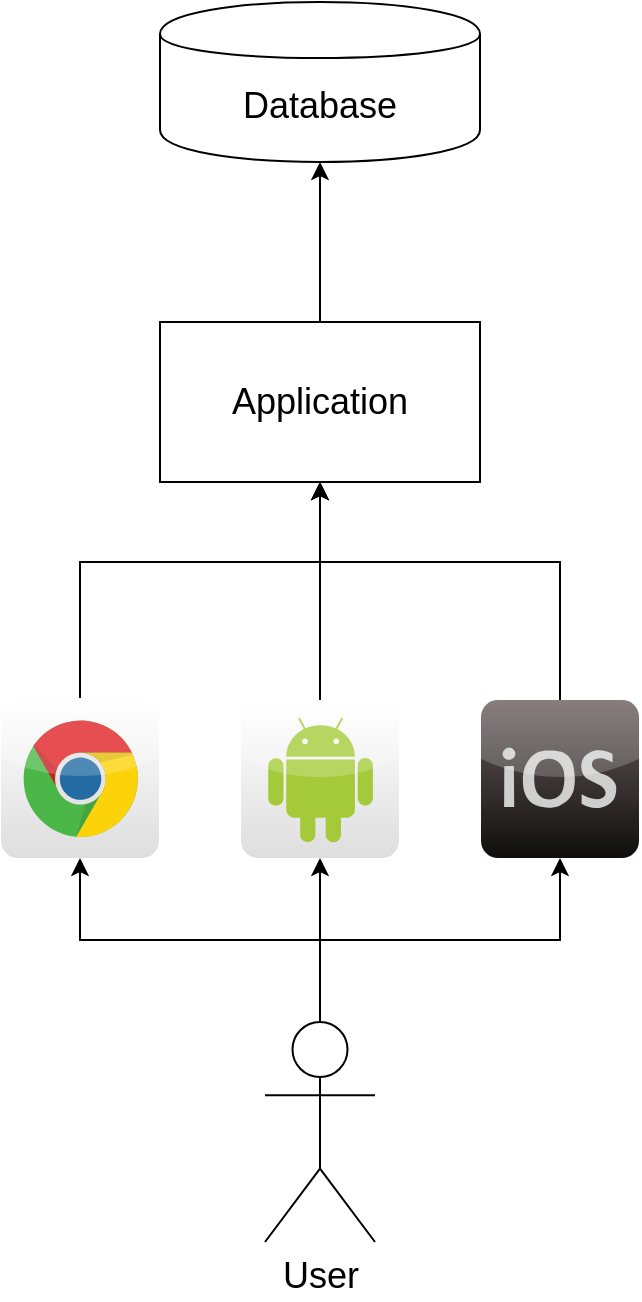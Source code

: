 <mxfile version="11.2.5" type="device" pages="9"><diagram id="pAcc-J_TA4uDSJXk_j1q" name="app"><mxGraphModel dx="1106" dy="1005" grid="1" gridSize="10" guides="1" tooltips="1" connect="1" arrows="1" fold="1" page="1" pageScale="1" pageWidth="1169" pageHeight="827" math="0" shadow="0"><root><mxCell id="0"/><mxCell id="1" parent="0"/><mxCell id="6Vt38R5q-n_OxmWxgtgB-8" style="edgeStyle=orthogonalEdgeStyle;rounded=0;orthogonalLoop=1;jettySize=auto;html=1;exitX=0.5;exitY=0;exitDx=0;exitDy=0;entryX=0.5;entryY=1;entryDx=0;entryDy=0;fontSize=18;" parent="1" source="6Vt38R5q-n_OxmWxgtgB-2" target="6Vt38R5q-n_OxmWxgtgB-6" edge="1"><mxGeometry relative="1" as="geometry"/></mxCell><mxCell id="6Vt38R5q-n_OxmWxgtgB-2" value="Application" style="rounded=0;whiteSpace=wrap;html=1;fontSize=18;" parent="1" vertex="1"><mxGeometry x="400" y="280" width="160" height="80" as="geometry"/></mxCell><mxCell id="6Vt38R5q-n_OxmWxgtgB-6" value="Database" style="shape=cylinder;whiteSpace=wrap;html=1;boundedLbl=1;backgroundOutline=1;fontSize=18;" parent="1" vertex="1"><mxGeometry x="400" y="120" width="160" height="80" as="geometry"/></mxCell><mxCell id="6Vt38R5q-n_OxmWxgtgB-16" style="edgeStyle=orthogonalEdgeStyle;rounded=0;orthogonalLoop=1;jettySize=auto;html=1;exitX=0.5;exitY=0;exitDx=0;exitDy=0;exitPerimeter=0;fontSize=18;" parent="1" source="6Vt38R5q-n_OxmWxgtgB-9" target="6Vt38R5q-n_OxmWxgtgB-11" edge="1"><mxGeometry relative="1" as="geometry"><Array as="points"><mxPoint x="480" y="589"/><mxPoint x="360" y="589"/></Array></mxGeometry></mxCell><mxCell id="6Vt38R5q-n_OxmWxgtgB-17" style="edgeStyle=orthogonalEdgeStyle;rounded=0;orthogonalLoop=1;jettySize=auto;html=1;exitX=0.5;exitY=0;exitDx=0;exitDy=0;exitPerimeter=0;fontSize=18;" parent="1" source="6Vt38R5q-n_OxmWxgtgB-9" target="6Vt38R5q-n_OxmWxgtgB-12" edge="1"><mxGeometry relative="1" as="geometry"/></mxCell><mxCell id="6Vt38R5q-n_OxmWxgtgB-18" style="edgeStyle=orthogonalEdgeStyle;rounded=0;orthogonalLoop=1;jettySize=auto;html=1;exitX=0.5;exitY=0;exitDx=0;exitDy=0;exitPerimeter=0;fontSize=18;" parent="1" source="6Vt38R5q-n_OxmWxgtgB-9" target="6Vt38R5q-n_OxmWxgtgB-13" edge="1"><mxGeometry relative="1" as="geometry"/></mxCell><mxCell id="6Vt38R5q-n_OxmWxgtgB-9" value="User" style="shape=umlActor;verticalLabelPosition=bottom;labelBackgroundColor=#ffffff;verticalAlign=top;html=1;outlineConnect=0;fontSize=18;" parent="1" vertex="1"><mxGeometry x="452.5" y="630" width="55" height="110" as="geometry"/></mxCell><mxCell id="6Vt38R5q-n_OxmWxgtgB-19" style="edgeStyle=orthogonalEdgeStyle;rounded=0;orthogonalLoop=1;jettySize=auto;html=1;entryX=0.5;entryY=1;entryDx=0;entryDy=0;fontSize=18;" parent="1" source="6Vt38R5q-n_OxmWxgtgB-11" target="6Vt38R5q-n_OxmWxgtgB-2" edge="1"><mxGeometry relative="1" as="geometry"><Array as="points"><mxPoint x="360" y="400"/><mxPoint x="480" y="400"/></Array></mxGeometry></mxCell><mxCell id="6Vt38R5q-n_OxmWxgtgB-11" value="" style="dashed=0;outlineConnect=0;html=1;align=center;labelPosition=center;verticalLabelPosition=bottom;verticalAlign=top;shape=mxgraph.webicons.chrome;fillColor=#FFFFFF;gradientColor=#DFDEDE;fontSize=18;" parent="1" vertex="1"><mxGeometry x="320.5" y="468" width="79" height="80" as="geometry"/></mxCell><mxCell id="6Vt38R5q-n_OxmWxgtgB-20" style="edgeStyle=orthogonalEdgeStyle;rounded=0;orthogonalLoop=1;jettySize=auto;html=1;fontSize=18;" parent="1" source="6Vt38R5q-n_OxmWxgtgB-12" edge="1"><mxGeometry relative="1" as="geometry"><mxPoint x="480" y="360" as="targetPoint"/></mxGeometry></mxCell><mxCell id="6Vt38R5q-n_OxmWxgtgB-12" value="" style="dashed=0;outlineConnect=0;html=1;align=center;labelPosition=center;verticalLabelPosition=bottom;verticalAlign=top;shape=mxgraph.webicons.android;fillColor=#FFFFFF;gradientColor=#DFDEDE;fontSize=18;" parent="1" vertex="1"><mxGeometry x="440.5" y="469" width="79" height="79" as="geometry"/></mxCell><mxCell id="6Vt38R5q-n_OxmWxgtgB-21" style="edgeStyle=orthogonalEdgeStyle;rounded=0;orthogonalLoop=1;jettySize=auto;html=1;entryX=0.5;entryY=1;entryDx=0;entryDy=0;fontSize=18;" parent="1" source="6Vt38R5q-n_OxmWxgtgB-13" target="6Vt38R5q-n_OxmWxgtgB-2" edge="1"><mxGeometry relative="1" as="geometry"><Array as="points"><mxPoint x="600" y="400"/><mxPoint x="480" y="400"/></Array></mxGeometry></mxCell><mxCell id="6Vt38R5q-n_OxmWxgtgB-13" value="" style="dashed=0;outlineConnect=0;html=1;align=center;labelPosition=center;verticalLabelPosition=bottom;verticalAlign=top;shape=mxgraph.webicons.ios;fillColor=#695D5D;gradientColor=#100E0E;fontSize=18;" parent="1" vertex="1"><mxGeometry x="560.5" y="469" width="79" height="79" as="geometry"/></mxCell></root></mxGraphModel></diagram><diagram id="CzXGuCSNGNh8cm6dePxJ" name="overview"><mxGraphModel dx="1106" dy="1005" grid="1" gridSize="10" guides="1" tooltips="1" connect="1" arrows="1" fold="1" page="1" pageScale="1" pageWidth="1169" pageHeight="827" math="0" shadow="0"><root><mxCell id="AoUCCQnvCy-fMG8_ZwkL-0"/><mxCell id="AoUCCQnvCy-fMG8_ZwkL-1" parent="AoUCCQnvCy-fMG8_ZwkL-0"/><mxCell id="AoUCCQnvCy-fMG8_ZwkL-2" value="State&lt;div style=&quot;text-align: right; font-size: 80px;&quot;&gt;&lt;/div&gt;" style="ellipse;whiteSpace=wrap;html=1;aspect=fixed;fontSize=80;align=center;fillColor=#f8cecc;strokeColor=#b85450;" parent="AoUCCQnvCy-fMG8_ZwkL-1" vertex="1"><mxGeometry x="50" y="200" width="380" height="380" as="geometry"/></mxCell><mxCell id="AoUCCQnvCy-fMG8_ZwkL-3" value="View&lt;div style=&quot;text-align: right; font-size: 80px;&quot;&gt;&lt;/div&gt;" style="ellipse;whiteSpace=wrap;html=1;aspect=fixed;fontSize=80;align=center;fillColor=#d5e8d4;strokeColor=#82b366;" parent="AoUCCQnvCy-fMG8_ZwkL-1" vertex="1"><mxGeometry x="640" y="200" width="380" height="380" as="geometry"/></mxCell><mxCell id="AoUCCQnvCy-fMG8_ZwkL-6" value="" style="group" parent="AoUCCQnvCy-fMG8_ZwkL-1" vertex="1" connectable="0"><mxGeometry x="440" y="451.5" width="190" height="28.5" as="geometry"/></mxCell><mxCell id="AoUCCQnvCy-fMG8_ZwkL-4" value="" style="shape=flexArrow;endArrow=classic;html=1;fontSize=18;fillColor=#f8cecc;strokeColor=#b85450;" parent="AoUCCQnvCy-fMG8_ZwkL-6" edge="1"><mxGeometry width="50" height="50" relative="1" as="geometry"><mxPoint as="sourcePoint"/><mxPoint x="190" as="targetPoint"/></mxGeometry></mxCell><mxCell id="AoUCCQnvCy-fMG8_ZwkL-5" value="Presentation" style="text;html=1;resizable=0;points=[];autosize=1;align=left;verticalAlign=top;spacingTop=-4;fontSize=18;" parent="AoUCCQnvCy-fMG8_ZwkL-6" vertex="1"><mxGeometry x="35" y="8.5" width="120" height="20" as="geometry"/></mxCell><mxCell id="AoUCCQnvCy-fMG8_ZwkL-7" value="" style="group" parent="AoUCCQnvCy-fMG8_ZwkL-1" vertex="1" connectable="0"><mxGeometry x="440" y="330" width="190" height="28.5" as="geometry"/></mxCell><mxCell id="AoUCCQnvCy-fMG8_ZwkL-8" value="" style="shape=flexArrow;endArrow=classic;html=1;fontSize=18;fillColor=#d5e8d4;strokeColor=#82b366;" parent="AoUCCQnvCy-fMG8_ZwkL-7" edge="1"><mxGeometry width="50" height="50" relative="1" as="geometry"><mxPoint x="190" as="sourcePoint"/><mxPoint as="targetPoint"/></mxGeometry></mxCell><mxCell id="AoUCCQnvCy-fMG8_ZwkL-9" value="Business Logic" style="text;html=1;resizable=0;points=[];autosize=1;align=left;verticalAlign=top;spacingTop=-4;fontSize=18;" parent="AoUCCQnvCy-fMG8_ZwkL-7" vertex="1"><mxGeometry x="35" y="8.5" width="140" height="20" as="geometry"/></mxCell></root></mxGraphModel></diagram><diagram name="overview-old" id="zgEDoPtQAo4cOIUaOczi"><mxGraphModel dx="1106" dy="1005" grid="1" gridSize="10" guides="1" tooltips="1" connect="1" arrows="1" fold="1" page="1" pageScale="1" pageWidth="1169" pageHeight="827" math="0" shadow="0"><root><mxCell id="8rB_rU59UPWgfpKyTT37-0"/><mxCell id="8rB_rU59UPWgfpKyTT37-1" parent="8rB_rU59UPWgfpKyTT37-0"/><mxCell id="8rB_rU59UPWgfpKyTT37-2" value="State&lt;div style=&quot;text-align: right; font-size: 80px;&quot;&gt;&lt;/div&gt;" style="ellipse;whiteSpace=wrap;html=1;aspect=fixed;fontSize=80;align=center;fillColor=#f8cecc;strokeColor=#b85450;" parent="8rB_rU59UPWgfpKyTT37-1" vertex="1"><mxGeometry x="109" y="198.5" width="380" height="380" as="geometry"/></mxCell><mxCell id="8rB_rU59UPWgfpKyTT37-3" value="View&lt;div style=&quot;text-align: right; font-size: 80px;&quot;&gt;&lt;/div&gt;" style="ellipse;whiteSpace=wrap;html=1;aspect=fixed;fontSize=80;align=center;fillColor=#d5e8d4;strokeColor=#82b366;" parent="8rB_rU59UPWgfpKyTT37-1" vertex="1"><mxGeometry x="699" y="198.5" width="380" height="380" as="geometry"/></mxCell><mxCell id="8rB_rU59UPWgfpKyTT37-4" value="" style="group" parent="8rB_rU59UPWgfpKyTT37-1" vertex="1" connectable="0"><mxGeometry x="499" y="454.5" width="190" height="28.5" as="geometry"/></mxCell><mxCell id="8rB_rU59UPWgfpKyTT37-5" value="" style="shape=flexArrow;endArrow=classic;html=1;fontSize=18;fillColor=#f8cecc;strokeColor=#b85450;" parent="8rB_rU59UPWgfpKyTT37-4" edge="1"><mxGeometry width="50" height="50" relative="1" as="geometry"><mxPoint as="sourcePoint"/><mxPoint x="190" as="targetPoint"/></mxGeometry></mxCell><mxCell id="8rB_rU59UPWgfpKyTT37-6" value="Presentation" style="text;html=1;resizable=0;points=[];autosize=1;align=left;verticalAlign=top;spacingTop=-4;fontSize=18;" parent="8rB_rU59UPWgfpKyTT37-4" vertex="1"><mxGeometry x="35" y="8.5" width="120" height="20" as="geometry"/></mxCell><mxCell id="8rB_rU59UPWgfpKyTT37-7" value="" style="group" parent="8rB_rU59UPWgfpKyTT37-1" vertex="1" connectable="0"><mxGeometry x="499" y="327" width="190" height="28.5" as="geometry"/></mxCell><mxCell id="8rB_rU59UPWgfpKyTT37-8" value="" style="shape=flexArrow;endArrow=classic;html=1;fontSize=18;fillColor=#d5e8d4;strokeColor=#82b366;" parent="8rB_rU59UPWgfpKyTT37-7" edge="1"><mxGeometry width="50" height="50" relative="1" as="geometry"><mxPoint x="190" as="sourcePoint"/><mxPoint as="targetPoint"/></mxGeometry></mxCell><mxCell id="8rB_rU59UPWgfpKyTT37-9" value="Business Logic" style="text;html=1;resizable=0;points=[];autosize=1;align=left;verticalAlign=top;spacingTop=-4;fontSize=18;" parent="8rB_rU59UPWgfpKyTT37-7" vertex="1"><mxGeometry x="35" y="8.5" width="140" height="20" as="geometry"/></mxCell><mxCell id="8rB_rU59UPWgfpKyTT37-10" value="MongoDB" style="ellipse;whiteSpace=wrap;html=1;aspect=fixed;fontSize=18;align=center;fillColor=#fad7ac;strokeColor=#b46504;" parent="8rB_rU59UPWgfpKyTT37-1" vertex="1"><mxGeometry x="180" y="233" width="100" height="100" as="geometry"/></mxCell><mxCell id="8rB_rU59UPWgfpKyTT37-11" value="Redis" style="ellipse;whiteSpace=wrap;html=1;aspect=fixed;fontSize=18;align=center;fillColor=#fad7ac;strokeColor=#b46504;" parent="8rB_rU59UPWgfpKyTT37-1" vertex="1"><mxGeometry x="320" y="233" width="100" height="100" as="geometry"/></mxCell><mxCell id="8rB_rU59UPWgfpKyTT37-12" value="MySQL" style="ellipse;whiteSpace=wrap;html=1;aspect=fixed;fontSize=18;align=center;fillColor=#fad7ac;strokeColor=#b46504;" parent="8rB_rU59UPWgfpKyTT37-1" vertex="1"><mxGeometry x="179" y="441" width="100" height="100" as="geometry"/></mxCell><mxCell id="8rB_rU59UPWgfpKyTT37-13" value="SQLite" style="ellipse;whiteSpace=wrap;html=1;aspect=fixed;fontSize=18;align=center;fillColor=#fad7ac;strokeColor=#b46504;" parent="8rB_rU59UPWgfpKyTT37-1" vertex="1"><mxGeometry x="319" y="443.5" width="100" height="100" as="geometry"/></mxCell><mxCell id="8rB_rU59UPWgfpKyTT37-14" value="WebAPP" style="ellipse;whiteSpace=wrap;html=1;aspect=fixed;fontSize=18;align=center;fillColor=#b0e3e6;strokeColor=#0e8088;" parent="8rB_rU59UPWgfpKyTT37-1" vertex="1"><mxGeometry x="770" y="233" width="100" height="100" as="geometry"/></mxCell><mxCell id="8rB_rU59UPWgfpKyTT37-15" value="Native App" style="ellipse;whiteSpace=wrap;html=1;aspect=fixed;fontSize=18;align=center;fillColor=#b0e3e6;strokeColor=#0e8088;" parent="8rB_rU59UPWgfpKyTT37-1" vertex="1"><mxGeometry x="909" y="233" width="100" height="100" as="geometry"/></mxCell><mxCell id="8rB_rU59UPWgfpKyTT37-16" value="Desktop" style="ellipse;whiteSpace=wrap;html=1;aspect=fixed;fontSize=18;align=center;fillColor=#b0e3e6;strokeColor=#0e8088;" parent="8rB_rU59UPWgfpKyTT37-1" vertex="1"><mxGeometry x="770" y="443.5" width="100" height="100" as="geometry"/></mxCell><mxCell id="8rB_rU59UPWgfpKyTT37-17" value="Hybrid" style="ellipse;whiteSpace=wrap;html=1;aspect=fixed;fontSize=18;align=center;fillColor=#b0e3e6;strokeColor=#0e8088;" parent="8rB_rU59UPWgfpKyTT37-1" vertex="1"><mxGeometry x="909" y="441" width="100" height="100" as="geometry"/></mxCell><mxCell id="1wFv2ElLhksmjLRdhKwI-0" value="Appliaction Framework" style="text;html=1;resizable=0;points=[];autosize=1;align=left;verticalAlign=top;spacingTop=-4;fontSize=18;fontColor=#000000;" parent="8rB_rU59UPWgfpKyTT37-1" vertex="1"><mxGeometry x="495" y="283" width="200" height="20" as="geometry"/></mxCell></root></mxGraphModel></diagram><diagram name="Copy of overview-old" id="mQ23owhlM2GX2yUV05WG"><mxGraphModel dx="1106" dy="1005" grid="1" gridSize="10" guides="1" tooltips="1" connect="1" arrows="1" fold="1" page="1" pageScale="1" pageWidth="1169" pageHeight="827" math="0" shadow="0"><root><mxCell id="6i8HFs5GD-IV9aN091sz-0"/><mxCell id="6i8HFs5GD-IV9aN091sz-1" parent="6i8HFs5GD-IV9aN091sz-0"/><mxCell id="6i8HFs5GD-IV9aN091sz-2" value="State&lt;div style=&quot;text-align: right; font-size: 80px;&quot;&gt;&lt;/div&gt;" style="ellipse;whiteSpace=wrap;html=1;aspect=fixed;fontSize=80;align=center;fillColor=#f8cecc;strokeColor=#b85450;" parent="6i8HFs5GD-IV9aN091sz-1" vertex="1"><mxGeometry x="109" y="33" width="380" height="380" as="geometry"/></mxCell><mxCell id="6i8HFs5GD-IV9aN091sz-3" value="View&lt;div style=&quot;text-align: right; font-size: 80px;&quot;&gt;&lt;/div&gt;" style="ellipse;whiteSpace=wrap;html=1;aspect=fixed;fontSize=80;align=center;fillColor=#d5e8d4;strokeColor=#82b366;" parent="6i8HFs5GD-IV9aN091sz-1" vertex="1"><mxGeometry x="699" y="33" width="380" height="380" as="geometry"/></mxCell><mxCell id="6i8HFs5GD-IV9aN091sz-4" value="" style="group" parent="6i8HFs5GD-IV9aN091sz-1" vertex="1" connectable="0"><mxGeometry x="499" y="289" width="190" height="28.5" as="geometry"/></mxCell><mxCell id="6i8HFs5GD-IV9aN091sz-5" value="" style="shape=flexArrow;endArrow=classic;html=1;fontSize=18;fillColor=#f8cecc;strokeColor=#b85450;" parent="6i8HFs5GD-IV9aN091sz-4" edge="1"><mxGeometry width="50" height="50" relative="1" as="geometry"><mxPoint as="sourcePoint"/><mxPoint x="190" as="targetPoint"/></mxGeometry></mxCell><mxCell id="6i8HFs5GD-IV9aN091sz-6" value="Presentation" style="text;html=1;resizable=0;points=[];autosize=1;align=left;verticalAlign=top;spacingTop=-4;fontSize=18;" parent="6i8HFs5GD-IV9aN091sz-4" vertex="1"><mxGeometry x="35" y="8.5" width="120" height="20" as="geometry"/></mxCell><mxCell id="6i8HFs5GD-IV9aN091sz-7" value="" style="group" parent="6i8HFs5GD-IV9aN091sz-1" vertex="1" connectable="0"><mxGeometry x="499" y="161.5" width="190" height="28.5" as="geometry"/></mxCell><mxCell id="6i8HFs5GD-IV9aN091sz-8" value="" style="shape=flexArrow;endArrow=classic;html=1;fontSize=18;fillColor=#d5e8d4;strokeColor=#82b366;" parent="6i8HFs5GD-IV9aN091sz-7" edge="1"><mxGeometry width="50" height="50" relative="1" as="geometry"><mxPoint x="190" as="sourcePoint"/><mxPoint as="targetPoint"/></mxGeometry></mxCell><mxCell id="6i8HFs5GD-IV9aN091sz-9" value="Business Logic" style="text;html=1;resizable=0;points=[];autosize=1;align=left;verticalAlign=top;spacingTop=-4;fontSize=18;" parent="6i8HFs5GD-IV9aN091sz-7" vertex="1"><mxGeometry x="35" y="8.5" width="140" height="20" as="geometry"/></mxCell><mxCell id="6i8HFs5GD-IV9aN091sz-10" value="MongoDB" style="ellipse;whiteSpace=wrap;html=1;aspect=fixed;fontSize=18;align=center;fillColor=#fad7ac;strokeColor=#b46504;" parent="6i8HFs5GD-IV9aN091sz-1" vertex="1"><mxGeometry x="180" y="67.5" width="100" height="100" as="geometry"/></mxCell><mxCell id="6i8HFs5GD-IV9aN091sz-11" value="Redis" style="ellipse;whiteSpace=wrap;html=1;aspect=fixed;fontSize=18;align=center;fillColor=#fad7ac;strokeColor=#b46504;" parent="6i8HFs5GD-IV9aN091sz-1" vertex="1"><mxGeometry x="320" y="67.5" width="100" height="100" as="geometry"/></mxCell><mxCell id="6i8HFs5GD-IV9aN091sz-12" value="MySQL" style="ellipse;whiteSpace=wrap;html=1;aspect=fixed;fontSize=18;align=center;fillColor=#fad7ac;strokeColor=#b46504;" parent="6i8HFs5GD-IV9aN091sz-1" vertex="1"><mxGeometry x="179" y="275.5" width="100" height="100" as="geometry"/></mxCell><mxCell id="6i8HFs5GD-IV9aN091sz-13" value="SQLite" style="ellipse;whiteSpace=wrap;html=1;aspect=fixed;fontSize=18;align=center;fillColor=#fad7ac;strokeColor=#b46504;" parent="6i8HFs5GD-IV9aN091sz-1" vertex="1"><mxGeometry x="319" y="278" width="100" height="100" as="geometry"/></mxCell><mxCell id="6i8HFs5GD-IV9aN091sz-14" value="WebAPP" style="ellipse;whiteSpace=wrap;html=1;aspect=fixed;fontSize=18;align=center;fillColor=#b0e3e6;strokeColor=#0e8088;" parent="6i8HFs5GD-IV9aN091sz-1" vertex="1"><mxGeometry x="770" y="67.5" width="100" height="100" as="geometry"/></mxCell><mxCell id="6i8HFs5GD-IV9aN091sz-15" value="Native App" style="ellipse;whiteSpace=wrap;html=1;aspect=fixed;fontSize=18;align=center;fillColor=#b0e3e6;strokeColor=#0e8088;" parent="6i8HFs5GD-IV9aN091sz-1" vertex="1"><mxGeometry x="909" y="67.5" width="100" height="100" as="geometry"/></mxCell><mxCell id="6i8HFs5GD-IV9aN091sz-16" value="Desktop" style="ellipse;whiteSpace=wrap;html=1;aspect=fixed;fontSize=18;align=center;fillColor=#b0e3e6;strokeColor=#0e8088;" parent="6i8HFs5GD-IV9aN091sz-1" vertex="1"><mxGeometry x="770" y="278" width="100" height="100" as="geometry"/></mxCell><mxCell id="6i8HFs5GD-IV9aN091sz-17" value="Hybrid" style="ellipse;whiteSpace=wrap;html=1;aspect=fixed;fontSize=18;align=center;fillColor=#b0e3e6;strokeColor=#0e8088;" parent="6i8HFs5GD-IV9aN091sz-1" vertex="1"><mxGeometry x="909" y="275.5" width="100" height="100" as="geometry"/></mxCell><mxCell id="6i8HFs5GD-IV9aN091sz-18" value="Appliaction Framework" style="text;html=1;resizable=0;points=[];autosize=1;align=left;verticalAlign=top;spacingTop=-4;fontSize=18;fontColor=#000000;" parent="6i8HFs5GD-IV9aN091sz-1" vertex="1"><mxGeometry x="495" y="117.5" width="200" height="20" as="geometry"/></mxCell><mxCell id="6i8HFs5GD-IV9aN091sz-36" value="State&lt;div style=&quot;text-align: right; font-size: 80px;&quot;&gt;&lt;/div&gt;" style="ellipse;whiteSpace=wrap;html=1;aspect=fixed;fontSize=80;align=center;fillColor=#f8cecc;strokeColor=#b85450;" parent="6i8HFs5GD-IV9aN091sz-1" vertex="1"><mxGeometry x="109" y="430" width="380" height="380" as="geometry"/></mxCell><mxCell id="6i8HFs5GD-IV9aN091sz-37" value="View&lt;div style=&quot;text-align: right; font-size: 80px;&quot;&gt;&lt;/div&gt;" style="ellipse;whiteSpace=wrap;html=1;aspect=fixed;fontSize=80;align=center;fillColor=#d5e8d4;strokeColor=#82b366;" parent="6i8HFs5GD-IV9aN091sz-1" vertex="1"><mxGeometry x="699" y="430" width="380" height="380" as="geometry"/></mxCell><mxCell id="6i8HFs5GD-IV9aN091sz-38" value="" style="group" parent="6i8HFs5GD-IV9aN091sz-1" vertex="1" connectable="0"><mxGeometry x="499" y="686" width="190" height="28.5" as="geometry"/></mxCell><mxCell id="6i8HFs5GD-IV9aN091sz-39" value="" style="shape=flexArrow;endArrow=classic;html=1;fontSize=18;fillColor=#f8cecc;strokeColor=#b85450;" parent="6i8HFs5GD-IV9aN091sz-38" edge="1"><mxGeometry width="50" height="50" relative="1" as="geometry"><mxPoint as="sourcePoint"/><mxPoint x="190" as="targetPoint"/></mxGeometry></mxCell><mxCell id="6i8HFs5GD-IV9aN091sz-40" value="Presentation" style="text;html=1;resizable=0;points=[];autosize=1;align=left;verticalAlign=top;spacingTop=-4;fontSize=18;" parent="6i8HFs5GD-IV9aN091sz-38" vertex="1"><mxGeometry x="35" y="8.5" width="120" height="20" as="geometry"/></mxCell><mxCell id="6i8HFs5GD-IV9aN091sz-41" value="" style="group" parent="6i8HFs5GD-IV9aN091sz-1" vertex="1" connectable="0"><mxGeometry x="499" y="558.5" width="190" height="28.5" as="geometry"/></mxCell><mxCell id="6i8HFs5GD-IV9aN091sz-42" value="" style="shape=flexArrow;endArrow=classic;html=1;fontSize=18;fillColor=#d5e8d4;strokeColor=#82b366;" parent="6i8HFs5GD-IV9aN091sz-41" edge="1"><mxGeometry width="50" height="50" relative="1" as="geometry"><mxPoint x="190" as="sourcePoint"/><mxPoint as="targetPoint"/></mxGeometry></mxCell><mxCell id="6i8HFs5GD-IV9aN091sz-43" value="Business Logic" style="text;html=1;resizable=0;points=[];autosize=1;align=left;verticalAlign=top;spacingTop=-4;fontSize=18;" parent="6i8HFs5GD-IV9aN091sz-41" vertex="1"><mxGeometry x="35" y="8.5" width="140" height="20" as="geometry"/></mxCell><mxCell id="6i8HFs5GD-IV9aN091sz-44" value="MongoDB" style="ellipse;whiteSpace=wrap;html=1;aspect=fixed;fontSize=18;align=center;fillColor=#fad7ac;strokeColor=#b46504;" parent="6i8HFs5GD-IV9aN091sz-1" vertex="1"><mxGeometry x="180" y="464.5" width="100" height="100" as="geometry"/></mxCell><mxCell id="6i8HFs5GD-IV9aN091sz-45" value="Redis" style="ellipse;whiteSpace=wrap;html=1;aspect=fixed;fontSize=18;align=center;fillColor=#fad7ac;strokeColor=#b46504;" parent="6i8HFs5GD-IV9aN091sz-1" vertex="1"><mxGeometry x="320" y="464.5" width="100" height="100" as="geometry"/></mxCell><mxCell id="6i8HFs5GD-IV9aN091sz-46" value="MySQL" style="ellipse;whiteSpace=wrap;html=1;aspect=fixed;fontSize=18;align=center;fillColor=#fad7ac;strokeColor=#b46504;" parent="6i8HFs5GD-IV9aN091sz-1" vertex="1"><mxGeometry x="179" y="672.5" width="100" height="100" as="geometry"/></mxCell><mxCell id="6i8HFs5GD-IV9aN091sz-47" value="SQLite" style="ellipse;whiteSpace=wrap;html=1;aspect=fixed;fontSize=18;align=center;fillColor=#fad7ac;strokeColor=#b46504;" parent="6i8HFs5GD-IV9aN091sz-1" vertex="1"><mxGeometry x="319" y="675" width="100" height="100" as="geometry"/></mxCell><mxCell id="6i8HFs5GD-IV9aN091sz-48" value="WebAPP" style="ellipse;whiteSpace=wrap;html=1;aspect=fixed;fontSize=18;align=center;fillColor=#b0e3e6;strokeColor=#0e8088;" parent="6i8HFs5GD-IV9aN091sz-1" vertex="1"><mxGeometry x="770" y="464.5" width="100" height="100" as="geometry"/></mxCell><mxCell id="6i8HFs5GD-IV9aN091sz-49" value="Native App" style="ellipse;whiteSpace=wrap;html=1;aspect=fixed;fontSize=18;align=center;fillColor=#b0e3e6;strokeColor=#0e8088;" parent="6i8HFs5GD-IV9aN091sz-1" vertex="1"><mxGeometry x="909" y="464.5" width="100" height="100" as="geometry"/></mxCell><mxCell id="6i8HFs5GD-IV9aN091sz-50" value="Desktop" style="ellipse;whiteSpace=wrap;html=1;aspect=fixed;fontSize=18;align=center;fillColor=#b0e3e6;strokeColor=#0e8088;" parent="6i8HFs5GD-IV9aN091sz-1" vertex="1"><mxGeometry x="770" y="675" width="100" height="100" as="geometry"/></mxCell><mxCell id="6i8HFs5GD-IV9aN091sz-51" value="Hybrid" style="ellipse;whiteSpace=wrap;html=1;aspect=fixed;fontSize=18;align=center;fillColor=#b0e3e6;strokeColor=#0e8088;" parent="6i8HFs5GD-IV9aN091sz-1" vertex="1"><mxGeometry x="909" y="672.5" width="100" height="100" as="geometry"/></mxCell><mxCell id="6i8HFs5GD-IV9aN091sz-52" value="Appliaction Framework" style="text;html=1;resizable=0;points=[];autosize=1;align=left;verticalAlign=top;spacingTop=-4;fontSize=18;fontColor=#000000;" parent="6i8HFs5GD-IV9aN091sz-1" vertex="1"><mxGeometry x="495" y="514.5" width="200" height="20" as="geometry"/></mxCell></root></mxGraphModel></diagram><diagram name="overview-new" id="Jy0mqW17N5qDuKPZmlSm"><mxGraphModel dx="1106" dy="1005" grid="1" gridSize="10" guides="1" tooltips="1" connect="1" arrows="1" fold="1" page="1" pageScale="1" pageWidth="1169" pageHeight="827" math="0" shadow="0"><root><mxCell id="W55SDM-UyIzQQo3_abg2-0"/><mxCell id="W55SDM-UyIzQQo3_abg2-1" parent="W55SDM-UyIzQQo3_abg2-0"/><mxCell id="W55SDM-UyIzQQo3_abg2-2" value="State&lt;div style=&quot;text-align: right; font-size: 80px;&quot;&gt;&lt;/div&gt;" style="ellipse;whiteSpace=wrap;html=1;aspect=fixed;fontSize=80;align=center;fillColor=#f8cecc;strokeColor=#b85450;" parent="W55SDM-UyIzQQo3_abg2-1" vertex="1"><mxGeometry x="109" y="198.5" width="380" height="380" as="geometry"/></mxCell><mxCell id="W55SDM-UyIzQQo3_abg2-3" value="View&lt;div style=&quot;text-align: right; font-size: 80px;&quot;&gt;&lt;/div&gt;" style="ellipse;whiteSpace=wrap;html=1;aspect=fixed;fontSize=80;align=center;fillColor=#d5e8d4;strokeColor=#82b366;" parent="W55SDM-UyIzQQo3_abg2-1" vertex="1"><mxGeometry x="699" y="198.5" width="380" height="380" as="geometry"/></mxCell><mxCell id="W55SDM-UyIzQQo3_abg2-4" value="" style="group" parent="W55SDM-UyIzQQo3_abg2-1" vertex="1" connectable="0"><mxGeometry x="499" y="454.5" width="190" height="28.5" as="geometry"/></mxCell><mxCell id="W55SDM-UyIzQQo3_abg2-5" value="" style="shape=flexArrow;endArrow=classic;html=1;fontSize=18;fillColor=#f8cecc;strokeColor=#b85450;" parent="W55SDM-UyIzQQo3_abg2-4" edge="1"><mxGeometry width="50" height="50" relative="1" as="geometry"><mxPoint as="sourcePoint"/><mxPoint x="190" as="targetPoint"/></mxGeometry></mxCell><mxCell id="W55SDM-UyIzQQo3_abg2-6" value="Presentation" style="text;html=1;resizable=0;points=[];autosize=1;align=left;verticalAlign=top;spacingTop=-4;fontSize=18;" parent="W55SDM-UyIzQQo3_abg2-4" vertex="1"><mxGeometry x="35" y="8.5" width="120" height="20" as="geometry"/></mxCell><mxCell id="W55SDM-UyIzQQo3_abg2-7" value="" style="group" parent="W55SDM-UyIzQQo3_abg2-1" vertex="1" connectable="0"><mxGeometry x="499" y="327" width="190" height="28.5" as="geometry"/></mxCell><mxCell id="W55SDM-UyIzQQo3_abg2-8" value="" style="shape=flexArrow;endArrow=classic;html=1;fontSize=18;fillColor=#d5e8d4;strokeColor=#82b366;" parent="W55SDM-UyIzQQo3_abg2-7" edge="1"><mxGeometry width="50" height="50" relative="1" as="geometry"><mxPoint x="190" as="sourcePoint"/><mxPoint as="targetPoint"/></mxGeometry></mxCell><mxCell id="W55SDM-UyIzQQo3_abg2-9" value="Business Logic" style="text;html=1;resizable=0;points=[];autosize=1;align=left;verticalAlign=top;spacingTop=-4;fontSize=18;" parent="W55SDM-UyIzQQo3_abg2-7" vertex="1"><mxGeometry x="35" y="8.5" width="140" height="20" as="geometry"/></mxCell><mxCell id="W55SDM-UyIzQQo3_abg2-10" value="MongoDB" style="ellipse;whiteSpace=wrap;html=1;aspect=fixed;fontSize=18;align=center;fillColor=#fad7ac;strokeColor=#b46504;" parent="W55SDM-UyIzQQo3_abg2-1" vertex="1"><mxGeometry x="180" y="233" width="100" height="100" as="geometry"/></mxCell><mxCell id="W55SDM-UyIzQQo3_abg2-11" value="Redis" style="ellipse;whiteSpace=wrap;html=1;aspect=fixed;fontSize=18;align=center;fillColor=#fad7ac;strokeColor=#b46504;" parent="W55SDM-UyIzQQo3_abg2-1" vertex="1"><mxGeometry x="320" y="233" width="100" height="100" as="geometry"/></mxCell><mxCell id="W55SDM-UyIzQQo3_abg2-12" value="MySQL" style="ellipse;whiteSpace=wrap;html=1;aspect=fixed;fontSize=18;align=center;fillColor=#fad7ac;strokeColor=#b46504;" parent="W55SDM-UyIzQQo3_abg2-1" vertex="1"><mxGeometry x="179" y="441" width="100" height="100" as="geometry"/></mxCell><mxCell id="W55SDM-UyIzQQo3_abg2-13" value="SQLite" style="ellipse;whiteSpace=wrap;html=1;aspect=fixed;fontSize=18;align=center;fillColor=#fad7ac;strokeColor=#b46504;" parent="W55SDM-UyIzQQo3_abg2-1" vertex="1"><mxGeometry x="319" y="443.5" width="100" height="100" as="geometry"/></mxCell><mxCell id="W55SDM-UyIzQQo3_abg2-14" value="WebAPP" style="ellipse;whiteSpace=wrap;html=1;aspect=fixed;fontSize=18;align=center;fillColor=#b0e3e6;strokeColor=#0e8088;" parent="W55SDM-UyIzQQo3_abg2-1" vertex="1"><mxGeometry x="770" y="233" width="100" height="100" as="geometry"/></mxCell><mxCell id="W55SDM-UyIzQQo3_abg2-15" value="Native App" style="ellipse;whiteSpace=wrap;html=1;aspect=fixed;fontSize=18;align=center;fillColor=#b0e3e6;strokeColor=#0e8088;" parent="W55SDM-UyIzQQo3_abg2-1" vertex="1"><mxGeometry x="909" y="233" width="100" height="100" as="geometry"/></mxCell><mxCell id="W55SDM-UyIzQQo3_abg2-16" value="Desktop" style="ellipse;whiteSpace=wrap;html=1;aspect=fixed;fontSize=18;align=center;fillColor=#b0e3e6;strokeColor=#0e8088;" parent="W55SDM-UyIzQQo3_abg2-1" vertex="1"><mxGeometry x="770" y="443.5" width="100" height="100" as="geometry"/></mxCell><mxCell id="W55SDM-UyIzQQo3_abg2-17" value="Hybrid" style="ellipse;whiteSpace=wrap;html=1;aspect=fixed;fontSize=18;align=center;fillColor=#b0e3e6;strokeColor=#0e8088;" parent="W55SDM-UyIzQQo3_abg2-1" vertex="1"><mxGeometry x="909" y="441" width="100" height="100" as="geometry"/></mxCell><mxCell id="uPuGwX2U1dFivIZAkRE2-0" value="ABT Node" style="rounded=0;whiteSpace=wrap;html=1;fontSize=24;fontColor=#ffffff;align=center;fillColor=#d80073;strokeColor=#A50040;" parent="W55SDM-UyIzQQo3_abg2-1" vertex="1"><mxGeometry x="209" y="580" width="180" height="90" as="geometry"/></mxCell><mxCell id="SBcAqX5J_BrLZ-TOpKp0-0" value="ABT Wallet" style="rounded=0;whiteSpace=wrap;html=1;fontSize=24;fontColor=#ffffff;align=center;fillColor=#60a917;strokeColor=#2D7600;" parent="W55SDM-UyIzQQo3_abg2-1" vertex="1"><mxGeometry x="790" y="580" width="180" height="90" as="geometry"/></mxCell><mxCell id="mqPDZgLCIIF3hTinQOoS-0" value="public verifiable&lt;br&gt;" style="text;html=1;resizable=0;points=[];autosize=1;align=left;verticalAlign=top;spacingTop=-4;fontSize=18;fontColor=#000000;" parent="W55SDM-UyIzQQo3_abg2-1" vertex="1"><mxGeometry x="400" y="615" width="140" height="20" as="geometry"/></mxCell><mxCell id="mqPDZgLCIIF3hTinQOoS-1" value="decentralized identity" style="text;html=1;resizable=0;points=[];autosize=1;align=left;verticalAlign=top;spacingTop=-4;fontSize=18;fontColor=#000000;" parent="W55SDM-UyIzQQo3_abg2-1" vertex="1"><mxGeometry x="980" y="615" width="180" height="20" as="geometry"/></mxCell><mxCell id="wpzJ2z30GGWtStatnhyy-1" style="edgeStyle=none;rounded=0;orthogonalLoop=1;jettySize=auto;html=1;exitX=0.5;exitY=1;exitDx=0;exitDy=0;fontSize=22;fontColor=#000000;strokeWidth=3;strokeColor=#8C8C8C;" parent="W55SDM-UyIzQQo3_abg2-1" source="wpzJ2z30GGWtStatnhyy-0" edge="1"><mxGeometry relative="1" as="geometry"><mxPoint x="594" y="320" as="targetPoint"/></mxGeometry></mxCell><mxCell id="wpzJ2z30GGWtStatnhyy-0" value="Forge SDK" style="rounded=0;whiteSpace=wrap;html=1;fontSize=24;fontColor=#ffffff;align=center;fillColor=#aa00ff;strokeColor=#7700CC;" parent="W55SDM-UyIzQQo3_abg2-1" vertex="1"><mxGeometry x="523" y="120" width="142" height="71" as="geometry"/></mxCell></root></mxGraphModel></diagram><diagram name="Copy of overview-new" id="OPz68AqALyLPrYvslp8s"><mxGraphModel dx="1106" dy="1832" grid="1" gridSize="10" guides="1" tooltips="1" connect="1" arrows="1" fold="1" page="1" pageScale="1" pageWidth="1169" pageHeight="827" math="0" shadow="0"><root><mxCell id="GSxACoAU9OL7ioblXGKm-0"/><mxCell id="GSxACoAU9OL7ioblXGKm-1" parent="GSxACoAU9OL7ioblXGKm-0"/><mxCell id="GSxACoAU9OL7ioblXGKm-2" value="State&lt;div style=&quot;text-align: right; font-size: 80px;&quot;&gt;&lt;/div&gt;" style="ellipse;whiteSpace=wrap;html=1;aspect=fixed;fontSize=80;align=center;fillColor=#f8cecc;strokeColor=#b85450;" parent="GSxACoAU9OL7ioblXGKm-1" vertex="1"><mxGeometry x="68.5" y="355.5" width="380" height="380" as="geometry"/></mxCell><mxCell id="GSxACoAU9OL7ioblXGKm-3" value="View&lt;div style=&quot;text-align: right; font-size: 80px;&quot;&gt;&lt;/div&gt;" style="ellipse;whiteSpace=wrap;html=1;aspect=fixed;fontSize=80;align=center;fillColor=#d5e8d4;strokeColor=#82b366;" parent="GSxACoAU9OL7ioblXGKm-1" vertex="1"><mxGeometry x="658.5" y="355.5" width="380" height="380" as="geometry"/></mxCell><mxCell id="GSxACoAU9OL7ioblXGKm-4" value="" style="group" parent="GSxACoAU9OL7ioblXGKm-1" vertex="1" connectable="0"><mxGeometry x="458.5" y="611.5" width="190" height="28.5" as="geometry"/></mxCell><mxCell id="GSxACoAU9OL7ioblXGKm-5" value="" style="shape=flexArrow;endArrow=classic;html=1;fontSize=18;fillColor=#f8cecc;strokeColor=#b85450;" parent="GSxACoAU9OL7ioblXGKm-4" edge="1"><mxGeometry width="50" height="50" relative="1" as="geometry"><mxPoint as="sourcePoint"/><mxPoint x="190" as="targetPoint"/></mxGeometry></mxCell><mxCell id="GSxACoAU9OL7ioblXGKm-6" value="Presentation" style="text;html=1;resizable=0;points=[];autosize=1;align=left;verticalAlign=top;spacingTop=-4;fontSize=18;" parent="GSxACoAU9OL7ioblXGKm-4" vertex="1"><mxGeometry x="35" y="8.5" width="120" height="20" as="geometry"/></mxCell><mxCell id="GSxACoAU9OL7ioblXGKm-7" value="" style="group" parent="GSxACoAU9OL7ioblXGKm-1" vertex="1" connectable="0"><mxGeometry x="458.5" y="484" width="190" height="28.5" as="geometry"/></mxCell><mxCell id="GSxACoAU9OL7ioblXGKm-8" value="" style="shape=flexArrow;endArrow=classic;html=1;fontSize=18;fillColor=#d5e8d4;strokeColor=#82b366;" parent="GSxACoAU9OL7ioblXGKm-7" edge="1"><mxGeometry width="50" height="50" relative="1" as="geometry"><mxPoint x="190" as="sourcePoint"/><mxPoint as="targetPoint"/></mxGeometry></mxCell><mxCell id="GSxACoAU9OL7ioblXGKm-9" value="Business Logic" style="text;html=1;resizable=0;points=[];autosize=1;align=left;verticalAlign=top;spacingTop=-4;fontSize=18;" parent="GSxACoAU9OL7ioblXGKm-7" vertex="1"><mxGeometry x="35" y="8.5" width="140" height="20" as="geometry"/></mxCell><mxCell id="GSxACoAU9OL7ioblXGKm-10" value="MongoDB" style="ellipse;whiteSpace=wrap;html=1;aspect=fixed;fontSize=18;align=center;fillColor=#fad7ac;strokeColor=#b46504;" parent="GSxACoAU9OL7ioblXGKm-1" vertex="1"><mxGeometry x="139.5" y="390" width="100" height="100" as="geometry"/></mxCell><mxCell id="GSxACoAU9OL7ioblXGKm-11" value="Redis" style="ellipse;whiteSpace=wrap;html=1;aspect=fixed;fontSize=18;align=center;fillColor=#fad7ac;strokeColor=#b46504;" parent="GSxACoAU9OL7ioblXGKm-1" vertex="1"><mxGeometry x="279.5" y="390" width="100" height="100" as="geometry"/></mxCell><mxCell id="GSxACoAU9OL7ioblXGKm-12" value="MySQL" style="ellipse;whiteSpace=wrap;html=1;aspect=fixed;fontSize=18;align=center;fillColor=#fad7ac;strokeColor=#b46504;" parent="GSxACoAU9OL7ioblXGKm-1" vertex="1"><mxGeometry x="138.5" y="598" width="100" height="100" as="geometry"/></mxCell><mxCell id="GSxACoAU9OL7ioblXGKm-13" value="SQLite" style="ellipse;whiteSpace=wrap;html=1;aspect=fixed;fontSize=18;align=center;fillColor=#fad7ac;strokeColor=#b46504;" parent="GSxACoAU9OL7ioblXGKm-1" vertex="1"><mxGeometry x="278.5" y="600.5" width="100" height="100" as="geometry"/></mxCell><mxCell id="GSxACoAU9OL7ioblXGKm-14" value="WebAPP" style="ellipse;whiteSpace=wrap;html=1;aspect=fixed;fontSize=18;align=center;fillColor=#b0e3e6;strokeColor=#0e8088;" parent="GSxACoAU9OL7ioblXGKm-1" vertex="1"><mxGeometry x="729.5" y="390" width="100" height="100" as="geometry"/></mxCell><mxCell id="GSxACoAU9OL7ioblXGKm-15" value="Native App" style="ellipse;whiteSpace=wrap;html=1;aspect=fixed;fontSize=18;align=center;fillColor=#b0e3e6;strokeColor=#0e8088;" parent="GSxACoAU9OL7ioblXGKm-1" vertex="1"><mxGeometry x="868.5" y="390" width="100" height="100" as="geometry"/></mxCell><mxCell id="GSxACoAU9OL7ioblXGKm-16" value="Desktop" style="ellipse;whiteSpace=wrap;html=1;aspect=fixed;fontSize=18;align=center;fillColor=#b0e3e6;strokeColor=#0e8088;" parent="GSxACoAU9OL7ioblXGKm-1" vertex="1"><mxGeometry x="729.5" y="600.5" width="100" height="100" as="geometry"/></mxCell><mxCell id="GSxACoAU9OL7ioblXGKm-17" value="Hybrid" style="ellipse;whiteSpace=wrap;html=1;aspect=fixed;fontSize=18;align=center;fillColor=#b0e3e6;strokeColor=#0e8088;" parent="GSxACoAU9OL7ioblXGKm-1" vertex="1"><mxGeometry x="868.5" y="598" width="100" height="100" as="geometry"/></mxCell><mxCell id="GSxACoAU9OL7ioblXGKm-20" value="public verifiable&lt;br&gt;" style="text;html=1;resizable=0;points=[];autosize=1;align=left;verticalAlign=top;spacingTop=-4;fontSize=18;fontColor=#000000;" parent="GSxACoAU9OL7ioblXGKm-1" vertex="1"><mxGeometry x="359.5" y="772" width="140" height="20" as="geometry"/></mxCell><mxCell id="GSxACoAU9OL7ioblXGKm-21" value="decentralized identity" style="text;html=1;resizable=0;points=[];autosize=1;align=left;verticalAlign=top;spacingTop=-4;fontSize=18;fontColor=#000000;" parent="GSxACoAU9OL7ioblXGKm-1" vertex="1"><mxGeometry x="939.5" y="772" width="180" height="20" as="geometry"/></mxCell><mxCell id="GSxACoAU9OL7ioblXGKm-22" style="edgeStyle=none;rounded=0;orthogonalLoop=1;jettySize=auto;html=1;exitX=0.5;exitY=1;exitDx=0;exitDy=0;fontSize=22;fontColor=#000000;strokeWidth=3;strokeColor=#8C8C8C;" parent="GSxACoAU9OL7ioblXGKm-1" source="GSxACoAU9OL7ioblXGKm-23" edge="1"><mxGeometry relative="1" as="geometry"><mxPoint x="553.5" y="477" as="targetPoint"/></mxGeometry></mxCell><mxCell id="GSxACoAU9OL7ioblXGKm-23" value="Forge SDK" style="rounded=0;whiteSpace=wrap;html=1;fontSize=24;fontColor=#ffffff;align=center;fillColor=#aa00ff;strokeColor=#7700CC;" parent="GSxACoAU9OL7ioblXGKm-1" vertex="1"><mxGeometry x="482.5" y="320" width="142" height="71" as="geometry"/></mxCell><mxCell id="GSxACoAU9OL7ioblXGKm-24" value="State&lt;div style=&quot;text-align: right; font-size: 80px;&quot;&gt;&lt;/div&gt;" style="ellipse;whiteSpace=wrap;html=1;aspect=fixed;fontSize=80;align=center;fillColor=#f8cecc;strokeColor=#b85450;" parent="GSxACoAU9OL7ioblXGKm-1" vertex="1"><mxGeometry x="59.5" y="-40" width="380" height="380" as="geometry"/></mxCell><mxCell id="GSxACoAU9OL7ioblXGKm-25" value="View&lt;div style=&quot;text-align: right; font-size: 80px;&quot;&gt;&lt;/div&gt;" style="ellipse;whiteSpace=wrap;html=1;aspect=fixed;fontSize=80;align=center;fillColor=#d5e8d4;strokeColor=#82b366;" parent="GSxACoAU9OL7ioblXGKm-1" vertex="1"><mxGeometry x="649.5" y="-40" width="380" height="380" as="geometry"/></mxCell><mxCell id="GSxACoAU9OL7ioblXGKm-26" value="" style="group" parent="GSxACoAU9OL7ioblXGKm-1" vertex="1" connectable="0"><mxGeometry x="449.5" y="216" width="190" height="28.5" as="geometry"/></mxCell><mxCell id="GSxACoAU9OL7ioblXGKm-27" value="" style="shape=flexArrow;endArrow=classic;html=1;fontSize=18;fillColor=#f8cecc;strokeColor=#b85450;" parent="GSxACoAU9OL7ioblXGKm-26" edge="1"><mxGeometry width="50" height="50" relative="1" as="geometry"><mxPoint as="sourcePoint"/><mxPoint x="190" as="targetPoint"/></mxGeometry></mxCell><mxCell id="GSxACoAU9OL7ioblXGKm-28" value="Presentation" style="text;html=1;resizable=0;points=[];autosize=1;align=left;verticalAlign=top;spacingTop=-4;fontSize=18;" parent="GSxACoAU9OL7ioblXGKm-26" vertex="1"><mxGeometry x="35" y="8.5" width="120" height="20" as="geometry"/></mxCell><mxCell id="GSxACoAU9OL7ioblXGKm-29" value="" style="group" parent="GSxACoAU9OL7ioblXGKm-1" vertex="1" connectable="0"><mxGeometry x="449.5" y="88.5" width="190" height="28.5" as="geometry"/></mxCell><mxCell id="GSxACoAU9OL7ioblXGKm-30" value="" style="shape=flexArrow;endArrow=classic;html=1;fontSize=18;fillColor=#d5e8d4;strokeColor=#82b366;" parent="GSxACoAU9OL7ioblXGKm-29" edge="1"><mxGeometry width="50" height="50" relative="1" as="geometry"><mxPoint x="190" as="sourcePoint"/><mxPoint as="targetPoint"/></mxGeometry></mxCell><mxCell id="GSxACoAU9OL7ioblXGKm-31" value="Business Logic" style="text;html=1;resizable=0;points=[];autosize=1;align=left;verticalAlign=top;spacingTop=-4;fontSize=18;" parent="GSxACoAU9OL7ioblXGKm-29" vertex="1"><mxGeometry x="35" y="8.5" width="140" height="20" as="geometry"/></mxCell><mxCell id="GSxACoAU9OL7ioblXGKm-32" value="MongoDB" style="ellipse;whiteSpace=wrap;html=1;aspect=fixed;fontSize=18;align=center;fillColor=#fad7ac;strokeColor=#b46504;" parent="GSxACoAU9OL7ioblXGKm-1" vertex="1"><mxGeometry x="130.5" y="-5.5" width="100" height="100" as="geometry"/></mxCell><mxCell id="GSxACoAU9OL7ioblXGKm-33" value="Redis" style="ellipse;whiteSpace=wrap;html=1;aspect=fixed;fontSize=18;align=center;fillColor=#fad7ac;strokeColor=#b46504;" parent="GSxACoAU9OL7ioblXGKm-1" vertex="1"><mxGeometry x="270.5" y="-5.5" width="100" height="100" as="geometry"/></mxCell><mxCell id="GSxACoAU9OL7ioblXGKm-34" value="MySQL" style="ellipse;whiteSpace=wrap;html=1;aspect=fixed;fontSize=18;align=center;fillColor=#fad7ac;strokeColor=#b46504;" parent="GSxACoAU9OL7ioblXGKm-1" vertex="1"><mxGeometry x="129.5" y="202.5" width="100" height="100" as="geometry"/></mxCell><mxCell id="GSxACoAU9OL7ioblXGKm-35" value="SQLite" style="ellipse;whiteSpace=wrap;html=1;aspect=fixed;fontSize=18;align=center;fillColor=#fad7ac;strokeColor=#b46504;" parent="GSxACoAU9OL7ioblXGKm-1" vertex="1"><mxGeometry x="269.5" y="205" width="100" height="100" as="geometry"/></mxCell><mxCell id="GSxACoAU9OL7ioblXGKm-36" value="WebAPP" style="ellipse;whiteSpace=wrap;html=1;aspect=fixed;fontSize=18;align=center;fillColor=#b0e3e6;strokeColor=#0e8088;" parent="GSxACoAU9OL7ioblXGKm-1" vertex="1"><mxGeometry x="720.5" y="-5.5" width="100" height="100" as="geometry"/></mxCell><mxCell id="GSxACoAU9OL7ioblXGKm-37" value="Native App" style="ellipse;whiteSpace=wrap;html=1;aspect=fixed;fontSize=18;align=center;fillColor=#b0e3e6;strokeColor=#0e8088;" parent="GSxACoAU9OL7ioblXGKm-1" vertex="1"><mxGeometry x="859.5" y="-5.5" width="100" height="100" as="geometry"/></mxCell><mxCell id="GSxACoAU9OL7ioblXGKm-38" value="Desktop" style="ellipse;whiteSpace=wrap;html=1;aspect=fixed;fontSize=18;align=center;fillColor=#b0e3e6;strokeColor=#0e8088;" parent="GSxACoAU9OL7ioblXGKm-1" vertex="1"><mxGeometry x="720.5" y="205" width="100" height="100" as="geometry"/></mxCell><mxCell id="GSxACoAU9OL7ioblXGKm-39" value="Hybrid" style="ellipse;whiteSpace=wrap;html=1;aspect=fixed;fontSize=18;align=center;fillColor=#b0e3e6;strokeColor=#0e8088;" parent="GSxACoAU9OL7ioblXGKm-1" vertex="1"><mxGeometry x="859.5" y="202.5" width="100" height="100" as="geometry"/></mxCell><mxCell id="GSxACoAU9OL7ioblXGKm-40" value="" style="endArrow=none;dashed=1;html=1;strokeWidth=3;strokeColor=#8C8C8C;" parent="GSxACoAU9OL7ioblXGKm-1" edge="1"><mxGeometry width="50" height="50" relative="1" as="geometry"><mxPoint x="260" y="860" as="sourcePoint"/><mxPoint x="250" y="-80" as="targetPoint"/></mxGeometry></mxCell><mxCell id="GSxACoAU9OL7ioblXGKm-41" value="" style="endArrow=none;dashed=1;html=1;strokeWidth=3;strokeColor=#8C8C8C;" parent="GSxACoAU9OL7ioblXGKm-1" edge="1"><mxGeometry width="50" height="50" relative="1" as="geometry"><mxPoint x="844.5" y="850" as="sourcePoint"/><mxPoint x="834.5" y="-90" as="targetPoint"/></mxGeometry></mxCell><mxCell id="GSxACoAU9OL7ioblXGKm-18" value="ABT Node" style="rounded=0;whiteSpace=wrap;html=1;fontSize=24;fontColor=#ffffff;align=center;fillColor=#d80073;strokeColor=#A50040;" parent="GSxACoAU9OL7ioblXGKm-1" vertex="1"><mxGeometry x="168.5" y="737" width="180" height="90" as="geometry"/></mxCell><mxCell id="GSxACoAU9OL7ioblXGKm-19" value="ABT Wallet" style="rounded=0;whiteSpace=wrap;html=1;fontSize=24;fontColor=#ffffff;align=center;fillColor=#60a917;strokeColor=#2D7600;" parent="GSxACoAU9OL7ioblXGKm-1" vertex="1"><mxGeometry x="749.5" y="737" width="180" height="90" as="geometry"/></mxCell></root></mxGraphModel></diagram><diagram id="ygV261GNi0_1D3X4WNBa" name="sdk-components"><mxGraphModel dx="1106" dy="1005" grid="1" gridSize="10" guides="1" tooltips="1" connect="1" arrows="1" fold="1" page="1" pageScale="1" pageWidth="1169" pageHeight="827" math="0" shadow="0"><root><mxCell id="FE3-Lw3SseCNDjC76T7P-0"/><mxCell id="FE3-Lw3SseCNDjC76T7P-1" parent="FE3-Lw3SseCNDjC76T7P-0"/><mxCell id="FE3-Lw3SseCNDjC76T7P-2" value="mcrypto" style="rounded=0;whiteSpace=wrap;html=1;fontSize=22;align=center;fillColor=#f5f5f5;strokeColor=#666666;fontColor=#333333;" parent="FE3-Lw3SseCNDjC76T7P-1" vertex="1"><mxGeometry x="240" y="600" width="160" height="80" as="geometry"/></mxCell><mxCell id="FE3-Lw3SseCNDjC76T7P-3" value="forge-proto" style="rounded=0;whiteSpace=wrap;html=1;fontSize=22;align=center;fillColor=#f5f5f5;strokeColor=#666666;fontColor=#333333;" parent="FE3-Lw3SseCNDjC76T7P-1" vertex="1"><mxGeometry x="440" y="600" width="160" height="80" as="geometry"/></mxCell><mxCell id="FE3-Lw3SseCNDjC76T7P-4" value="did" style="rounded=0;whiteSpace=wrap;html=1;fontSize=22;align=center;fillColor=#f5f5f5;strokeColor=#666666;fontColor=#333333;" parent="FE3-Lw3SseCNDjC76T7P-1" vertex="1"><mxGeometry x="840" y="600" width="160" height="80" as="geometry"/></mxCell><mxCell id="FE3-Lw3SseCNDjC76T7P-5" value="forge-util" style="rounded=0;whiteSpace=wrap;html=1;fontSize=22;align=center;fillColor=#f5f5f5;strokeColor=#666666;fontColor=#333333;" parent="FE3-Lw3SseCNDjC76T7P-1" vertex="1"><mxGeometry x="640" y="600" width="160" height="80" as="geometry"/></mxCell><mxCell id="FE3-Lw3SseCNDjC76T7P-6" value="forge-wallet" style="rounded=0;whiteSpace=wrap;html=1;fontSize=22;align=center;fillColor=#f9f7ed;strokeColor=#36393d;" parent="FE3-Lw3SseCNDjC76T7P-1" vertex="1"><mxGeometry x="240" y="480" width="160" height="80" as="geometry"/></mxCell><mxCell id="FE3-Lw3SseCNDjC76T7P-7" value="forge-message" style="rounded=0;whiteSpace=wrap;html=1;fontSize=22;align=center;fillColor=#f9f7ed;strokeColor=#36393d;" parent="FE3-Lw3SseCNDjC76T7P-1" vertex="1"><mxGeometry x="440" y="480" width="160" height="80" as="geometry"/></mxCell><mxCell id="FE3-Lw3SseCNDjC76T7P-8" value="did-auth" style="rounded=0;whiteSpace=wrap;html=1;fontSize=22;align=center;fillColor=#f9f7ed;strokeColor=#36393d;" parent="FE3-Lw3SseCNDjC76T7P-1" vertex="1"><mxGeometry x="640" y="480" width="160" height="80" as="geometry"/></mxCell><mxCell id="FE3-Lw3SseCNDjC76T7P-9" value="did-util" style="rounded=0;whiteSpace=wrap;html=1;fontSize=22;align=center;fillColor=#f9f7ed;strokeColor=#36393d;" parent="FE3-Lw3SseCNDjC76T7P-1" vertex="1"><mxGeometry x="840" y="480" width="160" height="80" as="geometry"/></mxCell><mxCell id="FE3-Lw3SseCNDjC76T7P-10" value="graphql-client" style="rounded=0;whiteSpace=wrap;html=1;fontSize=22;align=center;fillColor=#ffcccc;strokeColor=#36393d;" parent="FE3-Lw3SseCNDjC76T7P-1" vertex="1"><mxGeometry x="240" y="360" width="160" height="80" as="geometry"/></mxCell><mxCell id="FE3-Lw3SseCNDjC76T7P-11" value="grpc-client" style="rounded=0;whiteSpace=wrap;html=1;fontSize=22;align=center;fillColor=#ffcccc;strokeColor=#36393d;" parent="FE3-Lw3SseCNDjC76T7P-1" vertex="1"><mxGeometry x="440" y="360" width="160" height="80" as="geometry"/></mxCell><mxCell id="FE3-Lw3SseCNDjC76T7P-12" value="forge-cli" style="rounded=0;whiteSpace=wrap;html=1;fontSize=22;align=center;fillColor=#cdeb8b;strokeColor=#36393d;" parent="FE3-Lw3SseCNDjC76T7P-1" vertex="1"><mxGeometry x="240" y="240" width="160" height="80" as="geometry"/></mxCell><mxCell id="FE3-Lw3SseCNDjC76T7P-13" value="forge-webapp" style="rounded=0;whiteSpace=wrap;html=1;fontSize=22;align=center;fillColor=#cdeb8b;strokeColor=#36393d;" parent="FE3-Lw3SseCNDjC76T7P-1" vertex="1"><mxGeometry x="440" y="240" width="160" height="80" as="geometry"/></mxCell><mxCell id="S2tOWVJjf3vxMy4r-g3O-0" value="react-forge" style="rounded=0;whiteSpace=wrap;html=1;fontSize=22;align=center;fillColor=#ffcccc;strokeColor=#36393d;" parent="FE3-Lw3SseCNDjC76T7P-1" vertex="1"><mxGeometry x="640" y="360" width="160" height="80" as="geometry"/></mxCell><mxCell id="S2tOWVJjf3vxMy4r-g3O-1" value="application" style="text;html=1;resizable=0;points=[];autosize=1;align=right;verticalAlign=top;spacingTop=-4;fontSize=22;fontColor=#000000;" parent="FE3-Lw3SseCNDjC76T7P-1" vertex="1"><mxGeometry x="93" y="268" width="120" height="30" as="geometry"/></mxCell><mxCell id="S2tOWVJjf3vxMy4r-g3O-2" value="library" style="text;html=1;resizable=0;points=[];autosize=1;align=right;verticalAlign=top;spacingTop=-4;fontSize=22;fontColor=#000000;" parent="FE3-Lw3SseCNDjC76T7P-1" vertex="1"><mxGeometry x="130" y="386.5" width="80" height="30" as="geometry"/></mxCell><mxCell id="S2tOWVJjf3vxMy4r-g3O-3" value="protocol" style="text;html=1;resizable=0;points=[];autosize=1;align=left;verticalAlign=top;spacingTop=-4;fontSize=22;fontColor=#000000;" parent="FE3-Lw3SseCNDjC76T7P-1" vertex="1"><mxGeometry x="130" y="506" width="90" height="30" as="geometry"/></mxCell><mxCell id="S2tOWVJjf3vxMy4r-g3O-4" value="protocol" style="text;html=1;resizable=0;points=[];autosize=1;align=right;verticalAlign=top;spacingTop=-4;fontSize=22;fontColor=#000000;" parent="FE3-Lw3SseCNDjC76T7P-1" vertex="1"><mxGeometry x="120" y="625.5" width="90" height="30" as="geometry"/></mxCell></root></mxGraphModel></diagram><diagram name="Copy of sdk-components" id="IB1T2B35mUK8_jITffCz"><mxGraphModel dx="1106" dy="1005" grid="1" gridSize="10" guides="1" tooltips="1" connect="1" arrows="1" fold="1" page="1" pageScale="1" pageWidth="1169" pageHeight="827" math="0" shadow="0"><root><mxCell id="5JeF0aQ555gkkKXAvvBU-0"/><mxCell id="5JeF0aQ555gkkKXAvvBU-1" parent="5JeF0aQ555gkkKXAvvBU-0"/><mxCell id="5JeF0aQ555gkkKXAvvBU-2" value="mcrypto" style="rounded=0;whiteSpace=wrap;html=1;fontSize=22;align=center;fillColor=#f5f5f5;strokeColor=#666666;fontColor=#333333;" vertex="1" parent="5JeF0aQ555gkkKXAvvBU-1"><mxGeometry x="240" y="600" width="160" height="80" as="geometry"/></mxCell><mxCell id="5JeF0aQ555gkkKXAvvBU-3" value="forge-proto" style="rounded=0;whiteSpace=wrap;html=1;fontSize=22;align=center;fillColor=#f5f5f5;strokeColor=#666666;fontColor=#333333;" vertex="1" parent="5JeF0aQ555gkkKXAvvBU-1"><mxGeometry x="440" y="600" width="160" height="80" as="geometry"/></mxCell><mxCell id="5JeF0aQ555gkkKXAvvBU-4" value="did" style="rounded=0;whiteSpace=wrap;html=1;fontSize=22;align=center;fillColor=#f5f5f5;strokeColor=#666666;fontColor=#333333;" vertex="1" parent="5JeF0aQ555gkkKXAvvBU-1"><mxGeometry x="840" y="600" width="160" height="80" as="geometry"/></mxCell><mxCell id="5JeF0aQ555gkkKXAvvBU-5" value="forge-util" style="rounded=0;whiteSpace=wrap;html=1;fontSize=22;align=center;fillColor=#f5f5f5;strokeColor=#666666;fontColor=#333333;" vertex="1" parent="5JeF0aQ555gkkKXAvvBU-1"><mxGeometry x="640" y="600" width="160" height="80" as="geometry"/></mxCell><mxCell id="5JeF0aQ555gkkKXAvvBU-6" value="forge-wallet" style="rounded=0;whiteSpace=wrap;html=1;fontSize=22;align=center;fillColor=#f9f7ed;strokeColor=#36393d;" vertex="1" parent="5JeF0aQ555gkkKXAvvBU-1"><mxGeometry x="240" y="480" width="160" height="80" as="geometry"/></mxCell><mxCell id="5JeF0aQ555gkkKXAvvBU-7" value="forge-message" style="rounded=0;whiteSpace=wrap;html=1;fontSize=22;align=center;fillColor=#f9f7ed;strokeColor=#36393d;" vertex="1" parent="5JeF0aQ555gkkKXAvvBU-1"><mxGeometry x="440" y="480" width="160" height="80" as="geometry"/></mxCell><mxCell id="5JeF0aQ555gkkKXAvvBU-8" value="did-auth" style="rounded=0;whiteSpace=wrap;html=1;fontSize=22;align=center;fillColor=#f9f7ed;strokeColor=#36393d;" vertex="1" parent="5JeF0aQ555gkkKXAvvBU-1"><mxGeometry x="640" y="480" width="160" height="80" as="geometry"/></mxCell><mxCell id="5JeF0aQ555gkkKXAvvBU-9" value="did-util" style="rounded=0;whiteSpace=wrap;html=1;fontSize=22;align=center;fillColor=#f9f7ed;strokeColor=#36393d;" vertex="1" parent="5JeF0aQ555gkkKXAvvBU-1"><mxGeometry x="840" y="480" width="160" height="80" as="geometry"/></mxCell><mxCell id="5JeF0aQ555gkkKXAvvBU-10" value="graphql-client" style="rounded=0;whiteSpace=wrap;html=1;fontSize=22;align=center;fillColor=#ffcccc;strokeColor=#36393d;" vertex="1" parent="5JeF0aQ555gkkKXAvvBU-1"><mxGeometry x="240" y="360" width="160" height="80" as="geometry"/></mxCell><mxCell id="5JeF0aQ555gkkKXAvvBU-11" value="grpc-client" style="rounded=0;whiteSpace=wrap;html=1;fontSize=22;align=center;fillColor=#ffcccc;strokeColor=#36393d;" vertex="1" parent="5JeF0aQ555gkkKXAvvBU-1"><mxGeometry x="440" y="360" width="160" height="80" as="geometry"/></mxCell><mxCell id="5JeF0aQ555gkkKXAvvBU-16" value="client" style="text;html=1;resizable=0;points=[];autosize=1;align=right;verticalAlign=top;spacingTop=-4;fontSize=22;fontColor=#000000;" vertex="1" parent="5JeF0aQ555gkkKXAvvBU-1"><mxGeometry x="130" y="386.5" width="70" height="30" as="geometry"/></mxCell><mxCell id="5JeF0aQ555gkkKXAvvBU-17" value="library" style="text;html=1;resizable=0;points=[];autosize=1;align=left;verticalAlign=top;spacingTop=-4;fontSize=22;fontColor=#000000;" vertex="1" parent="5JeF0aQ555gkkKXAvvBU-1"><mxGeometry x="130" y="506" width="80" height="30" as="geometry"/></mxCell><mxCell id="5JeF0aQ555gkkKXAvvBU-18" value="protocol" style="text;html=1;resizable=0;points=[];autosize=1;align=right;verticalAlign=top;spacingTop=-4;fontSize=22;fontColor=#000000;" vertex="1" parent="5JeF0aQ555gkkKXAvvBU-1"><mxGeometry x="120" y="625.5" width="90" height="30" as="geometry"/></mxCell></root></mxGraphModel></diagram><diagram id="wKpm9wVgeN9gNPgp9_rb" name="Page-6"><mxGraphModel dx="1755" dy="1093" grid="1" gridSize="10" guides="1" tooltips="1" connect="1" arrows="1" fold="1" page="1" pageScale="1" pageWidth="1169" pageHeight="827" math="0" shadow="0"><root><mxCell id="gPECE2t85mvSNTd-Cuab-0"/><mxCell id="gPECE2t85mvSNTd-Cuab-1" parent="gPECE2t85mvSNTd-Cuab-0"/></root></mxGraphModel></diagram></mxfile>
